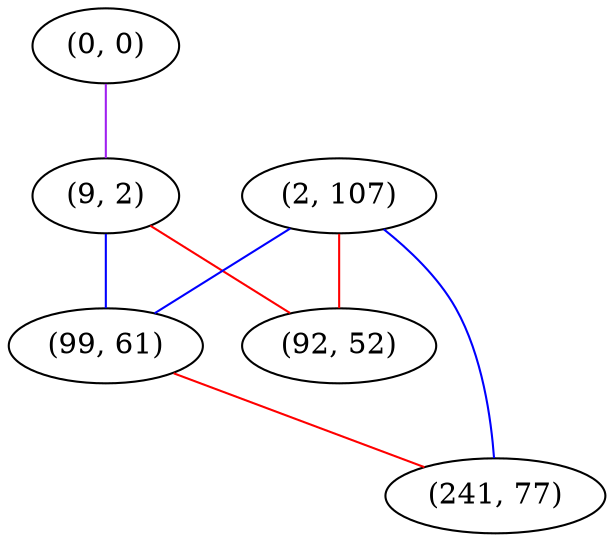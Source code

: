 graph "" {
"(0, 0)";
"(9, 2)";
"(2, 107)";
"(92, 52)";
"(99, 61)";
"(241, 77)";
"(0, 0)" -- "(9, 2)"  [color=purple, key=0, weight=4];
"(9, 2)" -- "(92, 52)"  [color=red, key=0, weight=1];
"(9, 2)" -- "(99, 61)"  [color=blue, key=0, weight=3];
"(2, 107)" -- "(241, 77)"  [color=blue, key=0, weight=3];
"(2, 107)" -- "(92, 52)"  [color=red, key=0, weight=1];
"(2, 107)" -- "(99, 61)"  [color=blue, key=0, weight=3];
"(99, 61)" -- "(241, 77)"  [color=red, key=0, weight=1];
}
